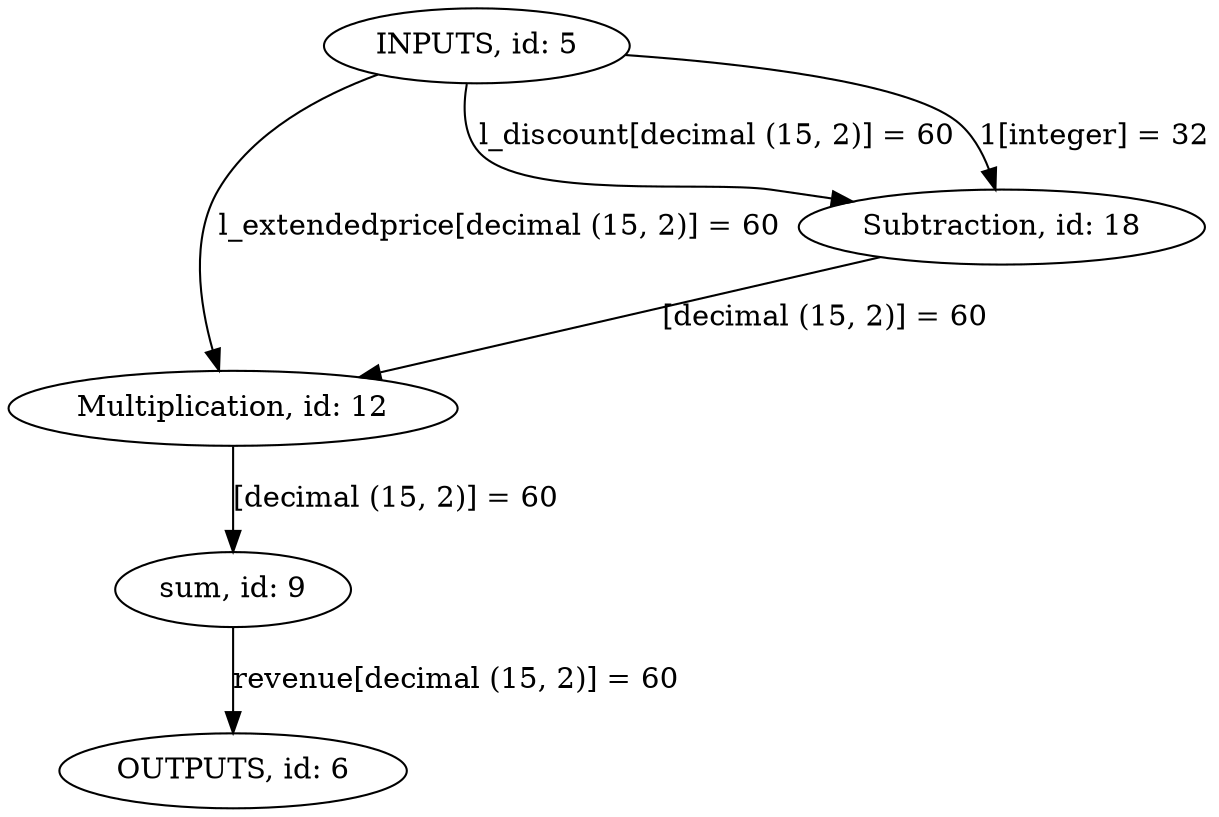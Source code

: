 digraph {
"sum, id: 9" -> "OUTPUTS, id: 6"[label="revenue[decimal (15, 2)] = 60"]
"Multiplication, id: 12" -> "sum, id: 9"[label="[decimal (15, 2)] = 60"]
"Subtraction, id: 18" -> "Multiplication, id: 12"[label="[decimal (15, 2)] = 60"]
"INPUTS, id: 5" -> "Multiplication, id: 12"[label="l_extendedprice[decimal (15, 2)] = 60"]
"INPUTS, id: 5" -> "Subtraction, id: 18"[label="l_discount[decimal (15, 2)] = 60"]
"INPUTS, id: 5" -> "Subtraction, id: 18"[label="1[integer] = 32"]
}
